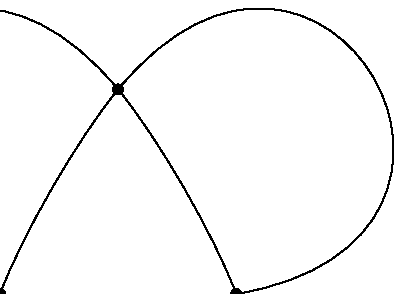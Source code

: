 prologues := 2;
beginfig(1);
    u := 3cm;
    y1 = y2 = 0;
    x1 = 0;
    x2 = u;
    x3 = (x1 + x2) / 2;
    y3 = u * (sqrt 3) / 2 ;%(sqr(x2 - x1) - sqr(x3 - x1));
    numeric d[];
    numeric a;
    T = 1.25;
    t = 0.75;
    draw z1..tension T..z2..tension t..z3..tension T..z1..tension t..z2..tension T..z3..tension t..cycle;

    pickup pencircle scaled 4pt;
    drawdot z1;
    drawdot z2;
    drawdot z3;

%    a - b = 90;
%    draw z1...z2{dir a}...z3..z1...z2{dir b}...z3..cycle;
% >> a
% ! Improper transformation argument.


%    draw z1...z2{dir d4}...z3{dir d6}..z1..z2{dir d5}..z3{dir d7}..cycle;
%    d4 = d5 + 90;
%    d6 = d7 - 90;
% >> d4
% ! Improper transformation argument.


endfig;
end;